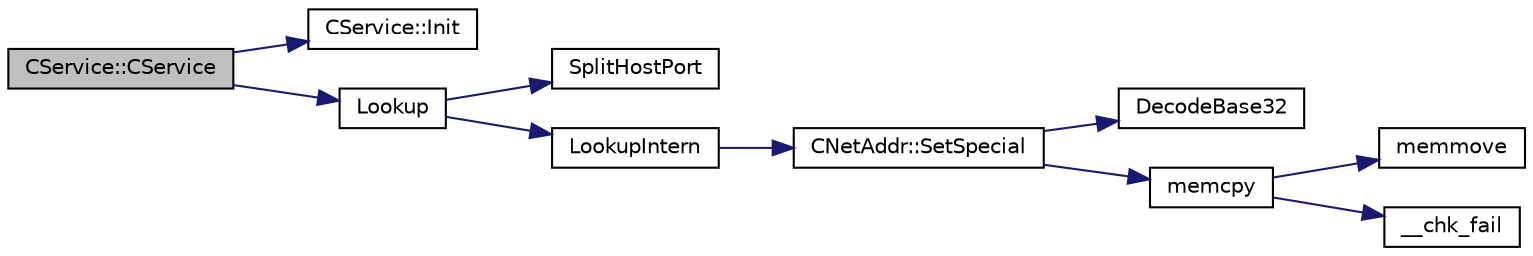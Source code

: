 digraph "CService::CService"
{
  edge [fontname="Helvetica",fontsize="10",labelfontname="Helvetica",labelfontsize="10"];
  node [fontname="Helvetica",fontsize="10",shape=record];
  rankdir="LR";
  Node63 [label="CService::CService",height=0.2,width=0.4,color="black", fillcolor="grey75", style="filled", fontcolor="black"];
  Node63 -> Node64 [color="midnightblue",fontsize="10",style="solid",fontname="Helvetica"];
  Node64 [label="CService::Init",height=0.2,width=0.4,color="black", fillcolor="white", style="filled",URL="$d3/dcc/class_c_service.html#aee07d7f18e672f16d26359e3cab779ff"];
  Node63 -> Node65 [color="midnightblue",fontsize="10",style="solid",fontname="Helvetica"];
  Node65 [label="Lookup",height=0.2,width=0.4,color="black", fillcolor="white", style="filled",URL="$d0/d0e/netbase_8cpp.html#a56a2f4bcb9fb77b5efe358f804f642cc"];
  Node65 -> Node66 [color="midnightblue",fontsize="10",style="solid",fontname="Helvetica"];
  Node66 [label="SplitHostPort",height=0.2,width=0.4,color="black", fillcolor="white", style="filled",URL="$d0/d0e/netbase_8cpp.html#a1b1ce2ba1ffe40785e65ec3ad5a20e79"];
  Node65 -> Node67 [color="midnightblue",fontsize="10",style="solid",fontname="Helvetica"];
  Node67 [label="LookupIntern",height=0.2,width=0.4,color="black", fillcolor="white", style="filled",URL="$d0/d0e/netbase_8cpp.html#a9fee8268e1061be54e4826caf0258f9d"];
  Node67 -> Node68 [color="midnightblue",fontsize="10",style="solid",fontname="Helvetica"];
  Node68 [label="CNetAddr::SetSpecial",height=0.2,width=0.4,color="black", fillcolor="white", style="filled",URL="$d3/dc3/class_c_net_addr.html#aa3e44dfd064d9d8da1cb48cdcb7dd231"];
  Node68 -> Node69 [color="midnightblue",fontsize="10",style="solid",fontname="Helvetica"];
  Node69 [label="DecodeBase32",height=0.2,width=0.4,color="black", fillcolor="white", style="filled",URL="$df/d2d/util_8cpp.html#a8266fd137bc7f76f4a75024baab5c18f"];
  Node68 -> Node70 [color="midnightblue",fontsize="10",style="solid",fontname="Helvetica"];
  Node70 [label="memcpy",height=0.2,width=0.4,color="black", fillcolor="white", style="filled",URL="$d5/d9f/glibc__compat_8cpp.html#a0f46826ab0466591e136db24394923cf"];
  Node70 -> Node71 [color="midnightblue",fontsize="10",style="solid",fontname="Helvetica"];
  Node71 [label="memmove",height=0.2,width=0.4,color="black", fillcolor="white", style="filled",URL="$d5/d9f/glibc__compat_8cpp.html#a9778d49e9029dd75bc53ecbbf9f5e9a1"];
  Node70 -> Node72 [color="midnightblue",fontsize="10",style="solid",fontname="Helvetica"];
  Node72 [label="__chk_fail",height=0.2,width=0.4,color="black", fillcolor="white", style="filled",URL="$d5/d9f/glibc__compat_8cpp.html#a424ac71631da5ada2976630ff67051d1"];
}
